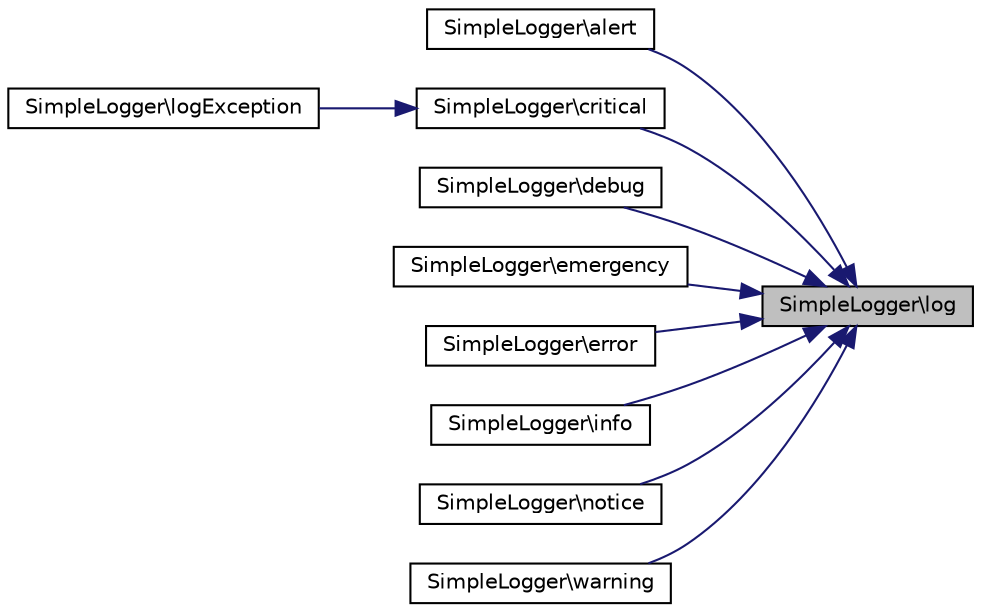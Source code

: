 digraph "SimpleLogger\log"
{
 // INTERACTIVE_SVG=YES
 // LATEX_PDF_SIZE
  edge [fontname="Helvetica",fontsize="10",labelfontname="Helvetica",labelfontsize="10"];
  node [fontname="Helvetica",fontsize="10",shape=record];
  rankdir="RL";
  Node1 [label="SimpleLogger\\log",height=0.2,width=0.4,color="black", fillcolor="grey75", style="filled", fontcolor="black",tooltip=" "];
  Node1 -> Node2 [dir="back",color="midnightblue",fontsize="10",style="solid",fontname="Helvetica"];
  Node2 [label="SimpleLogger\\alert",height=0.2,width=0.4,color="black", fillcolor="white", style="filled",URL="$d9/df4/class_simple_logger.html#a18c9c3477da9371850189ce16f526702",tooltip=" "];
  Node1 -> Node3 [dir="back",color="midnightblue",fontsize="10",style="solid",fontname="Helvetica"];
  Node3 [label="SimpleLogger\\critical",height=0.2,width=0.4,color="black", fillcolor="white", style="filled",URL="$d9/df4/class_simple_logger.html#a025da7129259570211e72094ea4c9944",tooltip=" "];
  Node3 -> Node4 [dir="back",color="midnightblue",fontsize="10",style="solid",fontname="Helvetica"];
  Node4 [label="SimpleLogger\\logException",height=0.2,width=0.4,color="black", fillcolor="white", style="filled",URL="$d9/df4/class_simple_logger.html#ab89ae4454c3912980ace2d01fdf9b102",tooltip=" "];
  Node1 -> Node5 [dir="back",color="midnightblue",fontsize="10",style="solid",fontname="Helvetica"];
  Node5 [label="SimpleLogger\\debug",height=0.2,width=0.4,color="black", fillcolor="white", style="filled",URL="$d9/df4/class_simple_logger.html#af481321b150b700b751722731a1100ac",tooltip=" "];
  Node1 -> Node6 [dir="back",color="midnightblue",fontsize="10",style="solid",fontname="Helvetica"];
  Node6 [label="SimpleLogger\\emergency",height=0.2,width=0.4,color="black", fillcolor="white", style="filled",URL="$d9/df4/class_simple_logger.html#afd90b06678e950d3df1fa3040ec2e39b",tooltip=" "];
  Node1 -> Node7 [dir="back",color="midnightblue",fontsize="10",style="solid",fontname="Helvetica"];
  Node7 [label="SimpleLogger\\error",height=0.2,width=0.4,color="black", fillcolor="white", style="filled",URL="$d9/df4/class_simple_logger.html#a3f97cf8197331c69b234d20739ab1351",tooltip=" "];
  Node1 -> Node8 [dir="back",color="midnightblue",fontsize="10",style="solid",fontname="Helvetica"];
  Node8 [label="SimpleLogger\\info",height=0.2,width=0.4,color="black", fillcolor="white", style="filled",URL="$d9/df4/class_simple_logger.html#aed7a354e34ecefc1e06093be3b840453",tooltip=" "];
  Node1 -> Node9 [dir="back",color="midnightblue",fontsize="10",style="solid",fontname="Helvetica"];
  Node9 [label="SimpleLogger\\notice",height=0.2,width=0.4,color="black", fillcolor="white", style="filled",URL="$d9/df4/class_simple_logger.html#a7ac1aa95a08676d825b73abb4ea2d235",tooltip=" "];
  Node1 -> Node10 [dir="back",color="midnightblue",fontsize="10",style="solid",fontname="Helvetica"];
  Node10 [label="SimpleLogger\\warning",height=0.2,width=0.4,color="black", fillcolor="white", style="filled",URL="$d9/df4/class_simple_logger.html#a90d56758056875ee454cc49da1eda0e0",tooltip=" "];
}

